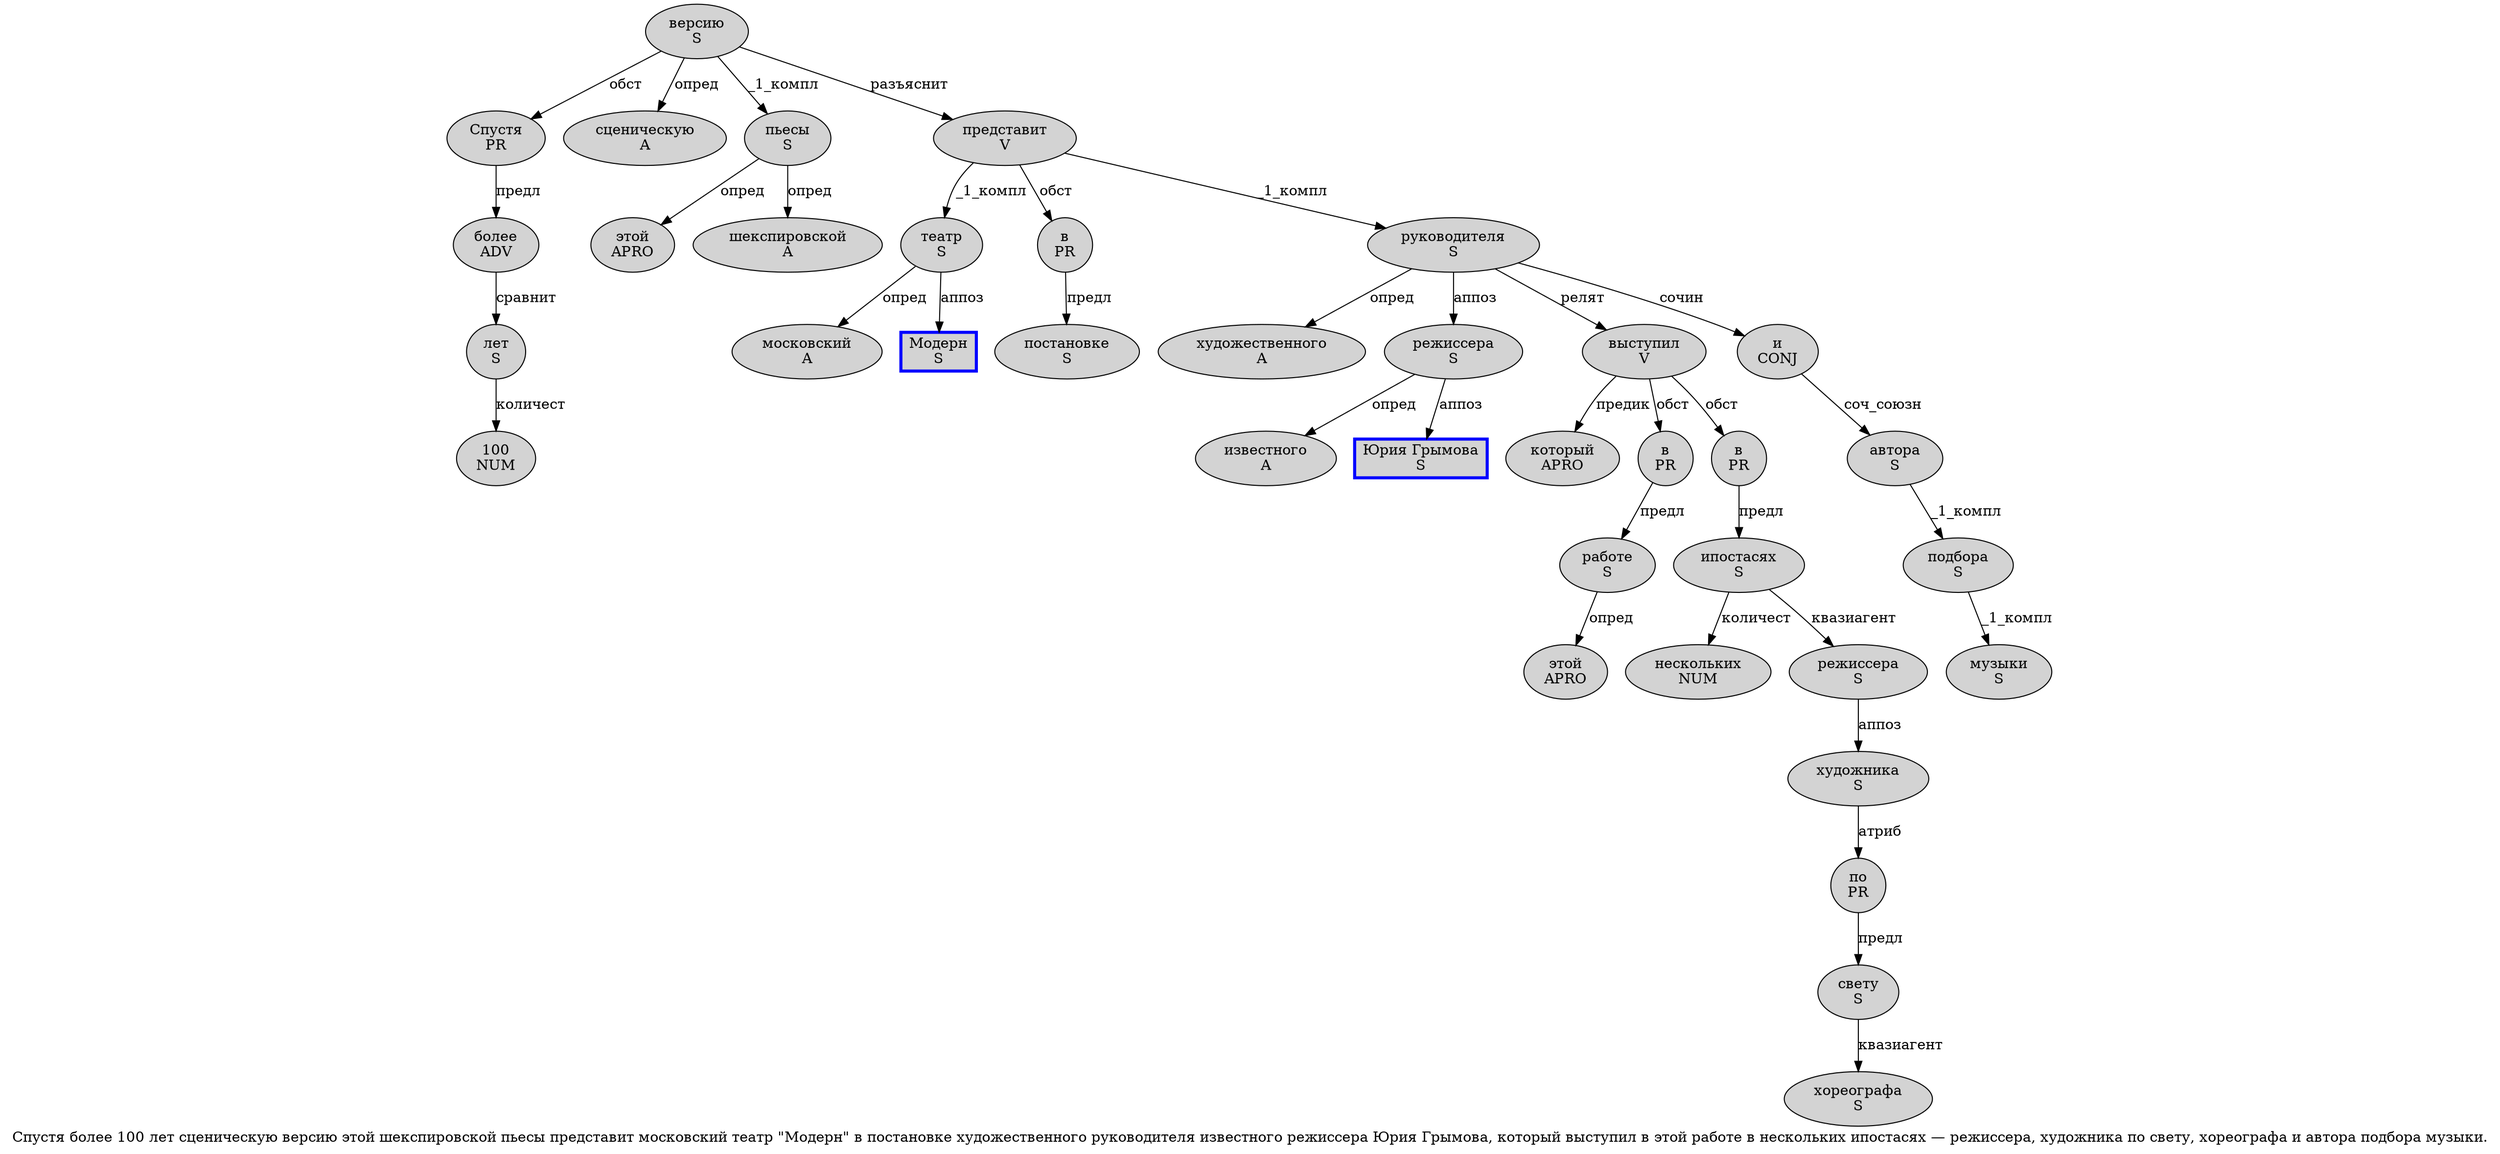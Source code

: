 digraph SENTENCE_223 {
	graph [label="Спустя более 100 лет сценическую версию этой шекспировской пьесы представит московский театр \"Модерн\" в постановке художественного руководителя известного режиссера Юрия Грымова, который выступил в этой работе в нескольких ипостасях — режиссера, художника по свету, хореографа и автора подбора музыки."]
	node [style=filled]
		0 [label="Спустя
PR" color="" fillcolor=lightgray penwidth=1 shape=ellipse]
		1 [label="более
ADV" color="" fillcolor=lightgray penwidth=1 shape=ellipse]
		2 [label="100
NUM" color="" fillcolor=lightgray penwidth=1 shape=ellipse]
		3 [label="лет
S" color="" fillcolor=lightgray penwidth=1 shape=ellipse]
		4 [label="сценическую
A" color="" fillcolor=lightgray penwidth=1 shape=ellipse]
		5 [label="версию
S" color="" fillcolor=lightgray penwidth=1 shape=ellipse]
		6 [label="этой
APRO" color="" fillcolor=lightgray penwidth=1 shape=ellipse]
		7 [label="шекспировской
A" color="" fillcolor=lightgray penwidth=1 shape=ellipse]
		8 [label="пьесы
S" color="" fillcolor=lightgray penwidth=1 shape=ellipse]
		9 [label="представит
V" color="" fillcolor=lightgray penwidth=1 shape=ellipse]
		10 [label="московский
A" color="" fillcolor=lightgray penwidth=1 shape=ellipse]
		11 [label="театр
S" color="" fillcolor=lightgray penwidth=1 shape=ellipse]
		13 [label="Модерн
S" color=blue fillcolor=lightgray penwidth=3 shape=box]
		15 [label="в
PR" color="" fillcolor=lightgray penwidth=1 shape=ellipse]
		16 [label="постановке
S" color="" fillcolor=lightgray penwidth=1 shape=ellipse]
		17 [label="художественного
A" color="" fillcolor=lightgray penwidth=1 shape=ellipse]
		18 [label="руководителя
S" color="" fillcolor=lightgray penwidth=1 shape=ellipse]
		19 [label="известного
A" color="" fillcolor=lightgray penwidth=1 shape=ellipse]
		20 [label="режиссера
S" color="" fillcolor=lightgray penwidth=1 shape=ellipse]
		21 [label="Юрия Грымова
S" color=blue fillcolor=lightgray penwidth=3 shape=box]
		23 [label="который
APRO" color="" fillcolor=lightgray penwidth=1 shape=ellipse]
		24 [label="выступил
V" color="" fillcolor=lightgray penwidth=1 shape=ellipse]
		25 [label="в
PR" color="" fillcolor=lightgray penwidth=1 shape=ellipse]
		26 [label="этой
APRO" color="" fillcolor=lightgray penwidth=1 shape=ellipse]
		27 [label="работе
S" color="" fillcolor=lightgray penwidth=1 shape=ellipse]
		28 [label="в
PR" color="" fillcolor=lightgray penwidth=1 shape=ellipse]
		29 [label="нескольких
NUM" color="" fillcolor=lightgray penwidth=1 shape=ellipse]
		30 [label="ипостасях
S" color="" fillcolor=lightgray penwidth=1 shape=ellipse]
		32 [label="режиссера
S" color="" fillcolor=lightgray penwidth=1 shape=ellipse]
		34 [label="художника
S" color="" fillcolor=lightgray penwidth=1 shape=ellipse]
		35 [label="по
PR" color="" fillcolor=lightgray penwidth=1 shape=ellipse]
		36 [label="свету
S" color="" fillcolor=lightgray penwidth=1 shape=ellipse]
		38 [label="хореографа
S" color="" fillcolor=lightgray penwidth=1 shape=ellipse]
		39 [label="и
CONJ" color="" fillcolor=lightgray penwidth=1 shape=ellipse]
		40 [label="автора
S" color="" fillcolor=lightgray penwidth=1 shape=ellipse]
		41 [label="подбора
S" color="" fillcolor=lightgray penwidth=1 shape=ellipse]
		42 [label="музыки
S" color="" fillcolor=lightgray penwidth=1 shape=ellipse]
			28 -> 30 [label="предл"]
			9 -> 11 [label="_1_компл"]
			9 -> 15 [label="обст"]
			9 -> 18 [label="_1_компл"]
			41 -> 42 [label="_1_компл"]
			18 -> 17 [label="опред"]
			18 -> 20 [label="аппоз"]
			18 -> 24 [label="релят"]
			18 -> 39 [label="сочин"]
			35 -> 36 [label="предл"]
			11 -> 10 [label="опред"]
			11 -> 13 [label="аппоз"]
			8 -> 6 [label="опред"]
			8 -> 7 [label="опред"]
			5 -> 0 [label="обст"]
			5 -> 4 [label="опред"]
			5 -> 8 [label="_1_компл"]
			5 -> 9 [label="разъяснит"]
			34 -> 35 [label="атриб"]
			1 -> 3 [label="сравнит"]
			32 -> 34 [label="аппоз"]
			25 -> 27 [label="предл"]
			40 -> 41 [label="_1_компл"]
			36 -> 38 [label="квазиагент"]
			30 -> 29 [label="количест"]
			30 -> 32 [label="квазиагент"]
			39 -> 40 [label="соч_союзн"]
			0 -> 1 [label="предл"]
			27 -> 26 [label="опред"]
			20 -> 19 [label="опред"]
			20 -> 21 [label="аппоз"]
			15 -> 16 [label="предл"]
			24 -> 23 [label="предик"]
			24 -> 25 [label="обст"]
			24 -> 28 [label="обст"]
			3 -> 2 [label="количест"]
}